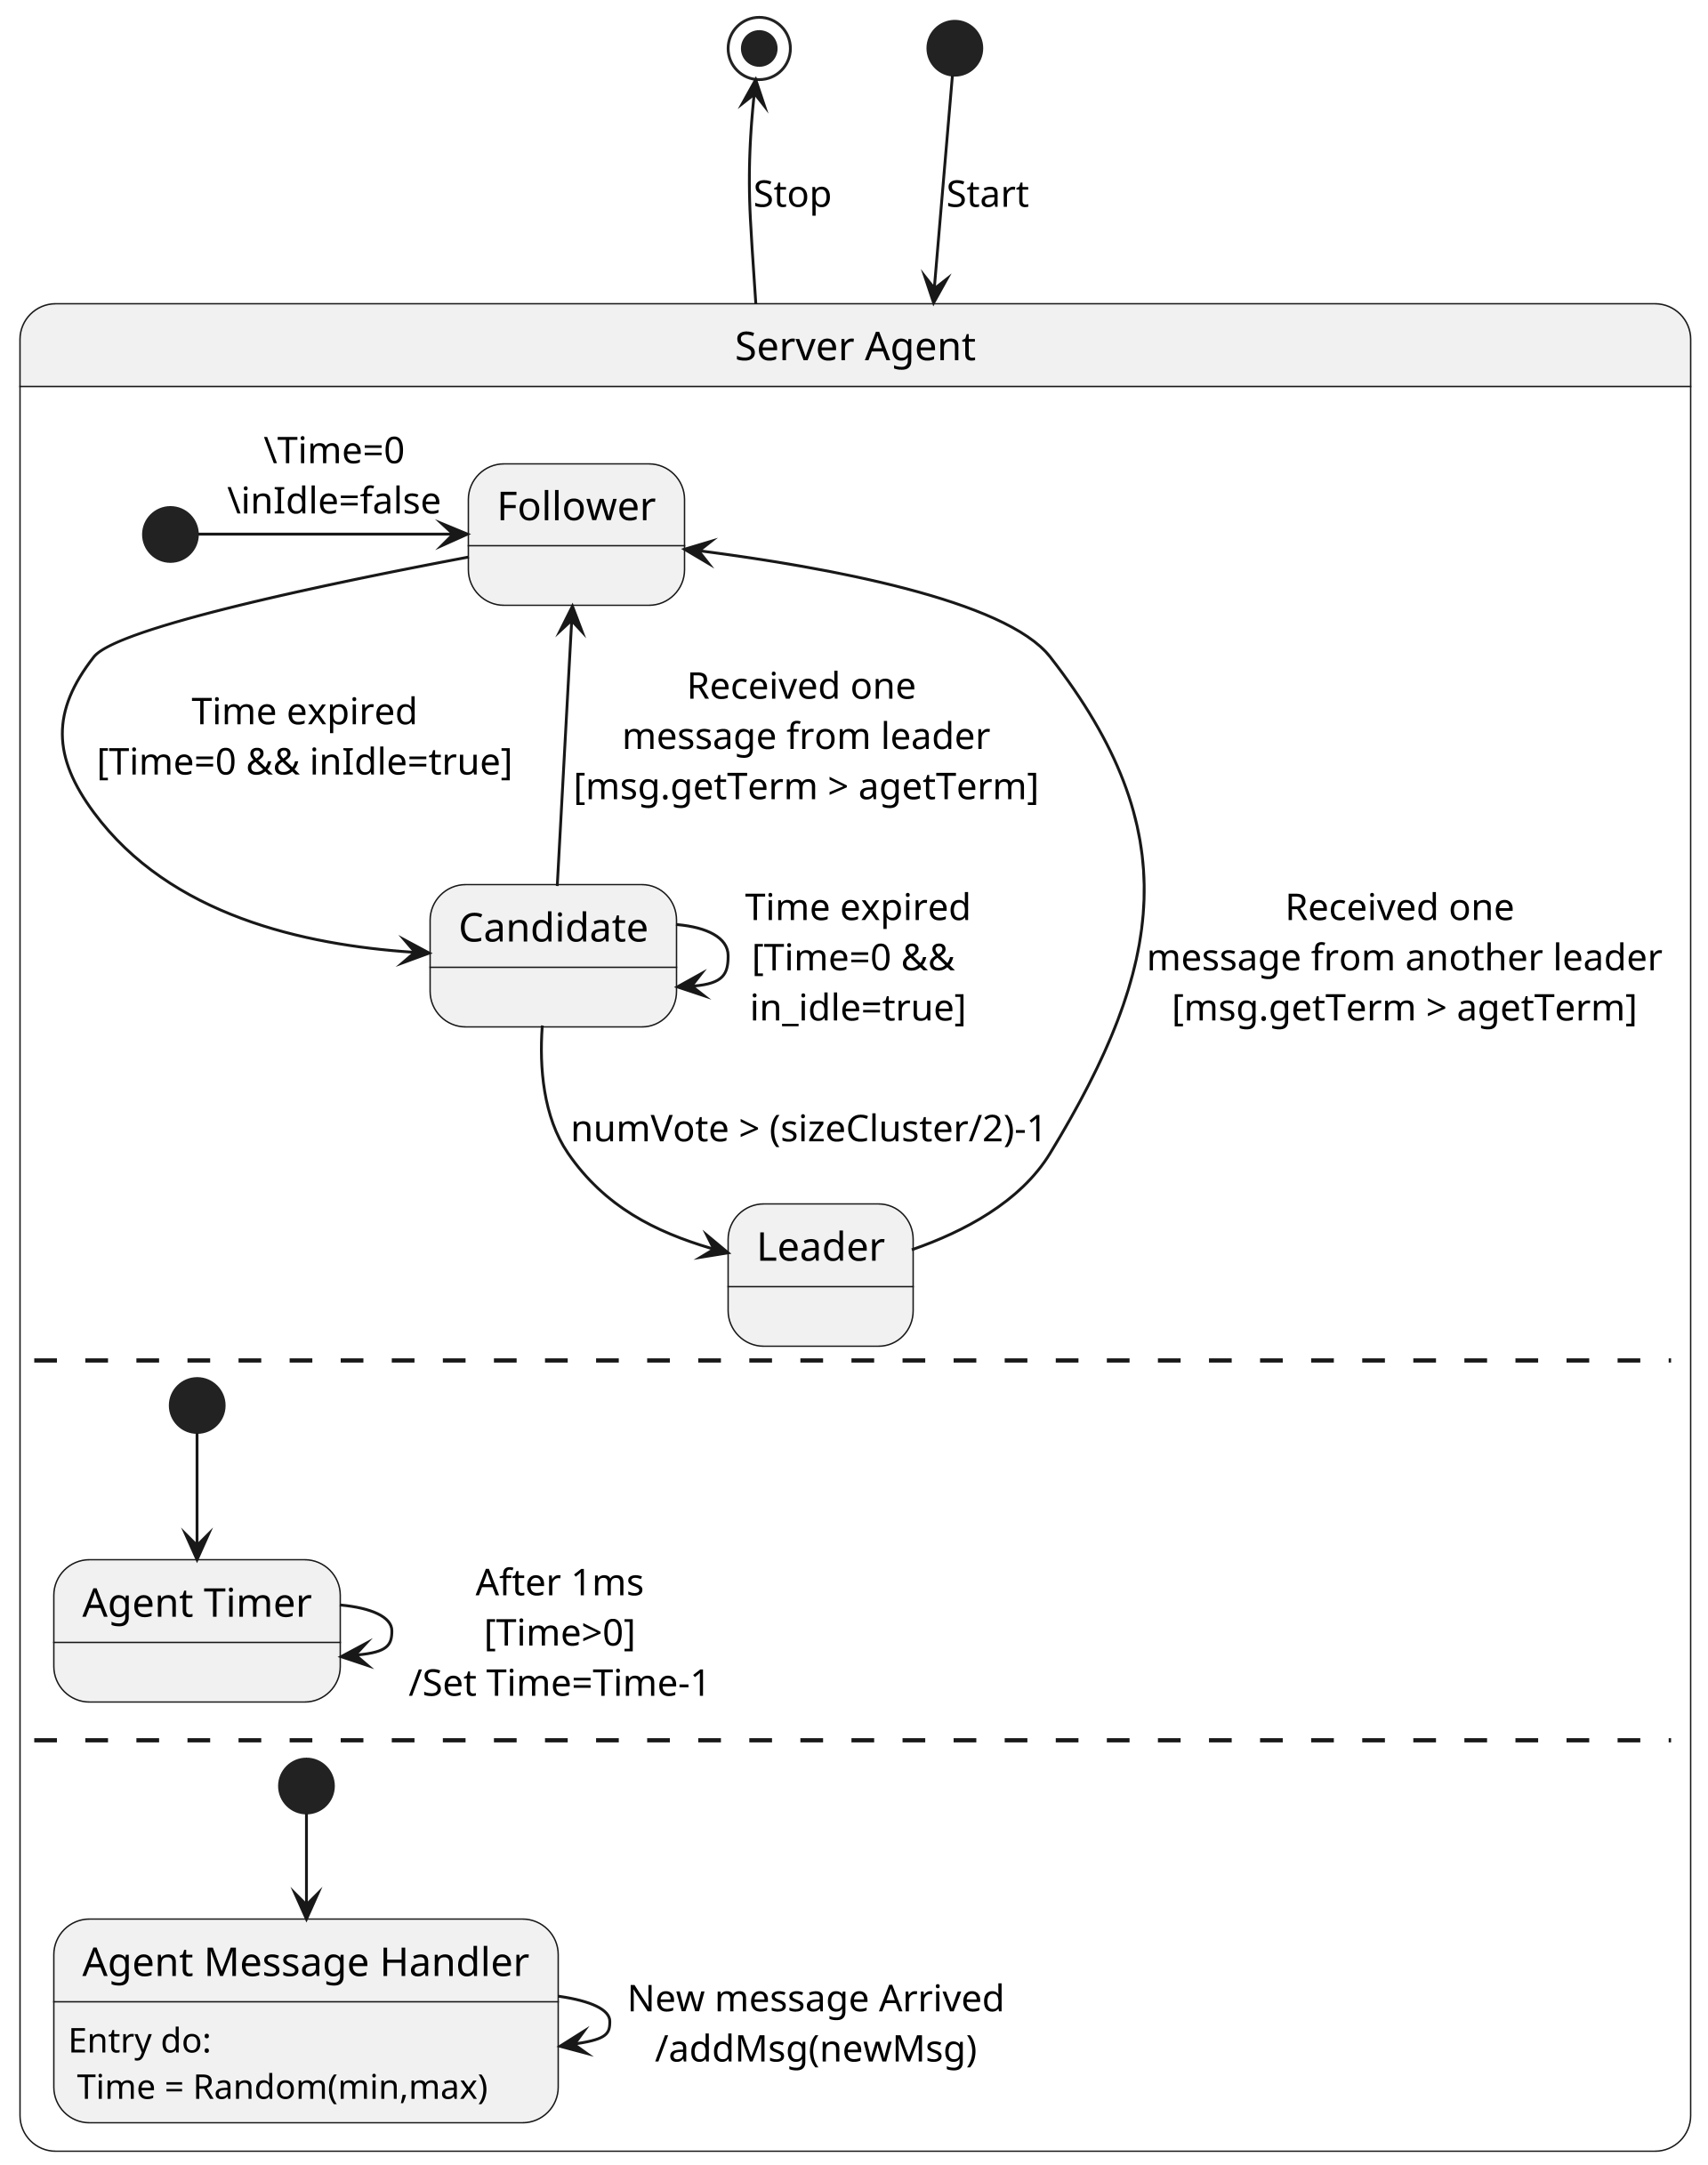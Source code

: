 @startuml

scale 1080 height
scale 1920 width
!define NL5 \n\n\n\n\n
!define TAB5 \t\t\t\t\t

[*] --> Agent :Start
Agent -u-> [*] :Stop

state "Server Agent" as Agent {
[*] -r-> Follower : \Time=0\n\inIdle=false

state "Follower" as Follower 
  Follower --> Candidate : Time expired\n[Time=0 && inIdle=true]




state "Candidate" as Candidate 
  Candidate --> Follower : Received one \nmessage from leader\n[msg.getTerm > agetTerm]
  Candidate --> Candidate : Time expired\n[Time=0 && \nin_idle=true]
  Candidate --> Leader : numVote > (sizeCluster/2)-1 



  state "Leader" as Leader 
    Leader --> Follower : Received one \nmessage from another leader\n[msg.getTerm > agetTerm]
  --
  [*] --> AgentTimer
  state "Agent Timer" as AgentTimer{
    AgentTimer --> AgentTimer:After 1ms\n[Time>0]\n/Set Time=Time-1
  }
  --
  [*] --> AgentMessageHandler
  state "Agent Message Handler" as AgentMessageHandler{
    AgentMessageHandler : Entry do:\n Time = Random(min,max)
    AgentMessageHandler --> AgentMessageHandler: New message Arrived\n/addMsg(newMsg) 
  }

}
@enduml